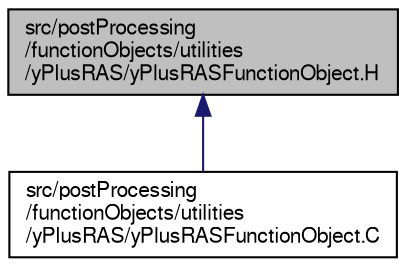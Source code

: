 digraph "src/postProcessing/functionObjects/utilities/yPlusRAS/yPlusRASFunctionObject.H"
{
  bgcolor="transparent";
  edge [fontname="FreeSans",fontsize="10",labelfontname="FreeSans",labelfontsize="10"];
  node [fontname="FreeSans",fontsize="10",shape=record];
  Node175 [label="src/postProcessing\l/functionObjects/utilities\l/yPlusRAS/yPlusRASFunctionObject.H",height=0.2,width=0.4,color="black", fillcolor="grey75", style="filled", fontcolor="black"];
  Node175 -> Node176 [dir="back",color="midnightblue",fontsize="10",style="solid",fontname="FreeSans"];
  Node176 [label="src/postProcessing\l/functionObjects/utilities\l/yPlusRAS/yPlusRASFunctionObject.C",height=0.2,width=0.4,color="black",URL="$a13937.html"];
}
